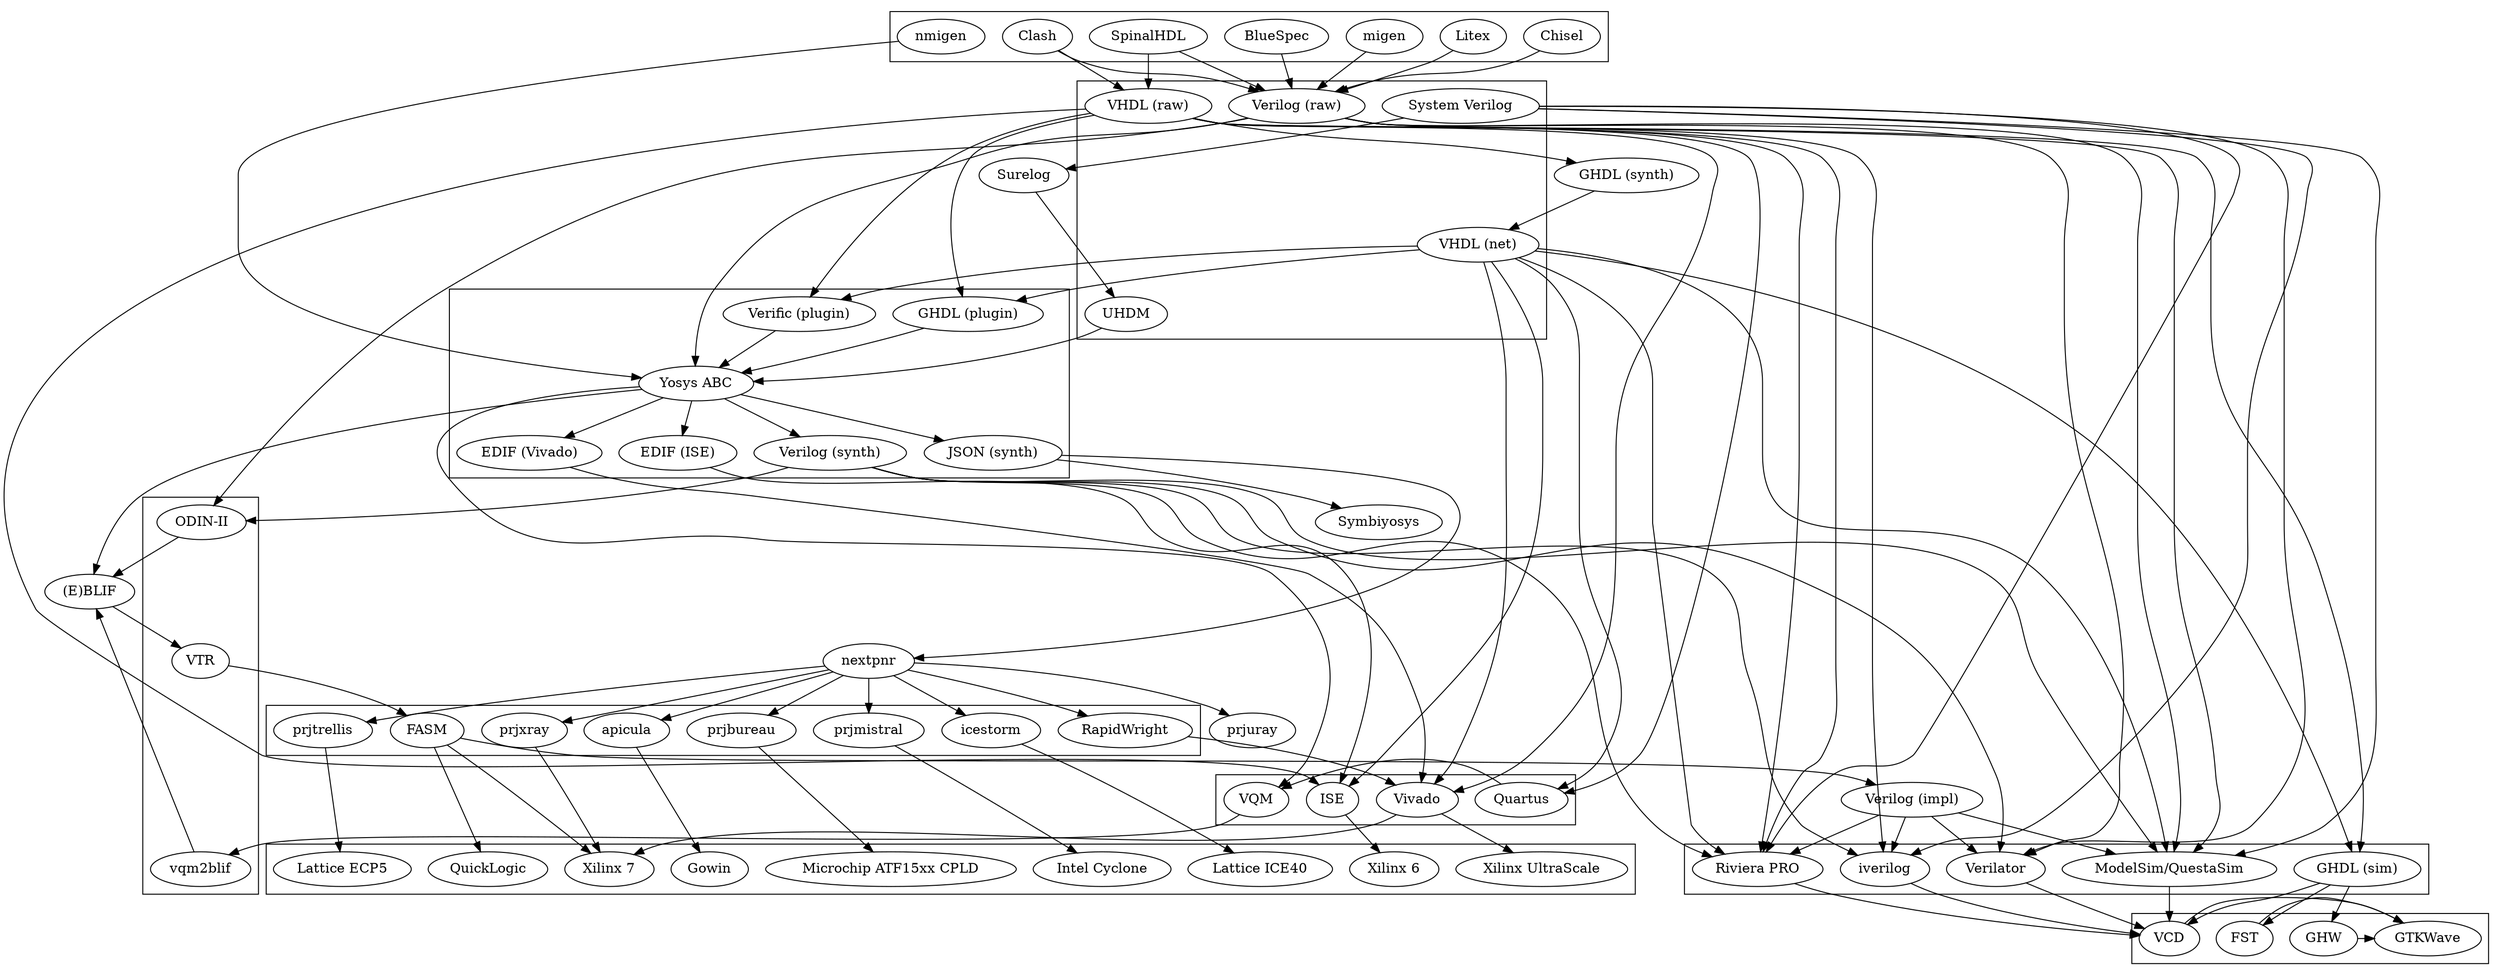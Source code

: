 digraph G {

  #splines=polyline; #curved
  newrank=true;

  subgraph cluster_lang {
      rank=same
      "BlueSpec"
      "Chisel"
      "Clash"
      "Litex"
      "migen"
      "nmigen"
      "SpinalHDL"
  }

  subgraph cluster_vtr {
      "ODIN-II"
      "vqm2blif"
      "VTR"
  }

  subgraph cluster_hdl {
      { rank=same
        "VHDL (raw)"
        "Verilog (raw)"
        "System Verilog"
      }
      "VHDL (net)"
      "UHDM"
  }

  subgraph cluster_vendor {
    rank=same
    "ISE"
    "Vivado"
    "Quartus"
    "VQM"
  }

  subgraph cluster_wave {
    rank=same
    {
      "VCD"
      "GHW"
      "FST"
    }
    "GTKWave"
  }

  subgraph cluster_devices {
      rank=same
      "Gowin"
      "Intel Cyclone"
      "Lattice ICE40"
      "Lattice ECP5"
      "QuickLogic"
      "Xilinx 7"
      "Xilinx UltraScale"
      "Xilinx 6"
      "Microchip ATF15xx CPLD"
  }

  subgraph cluster_prj {
      rank=same
      "apicula"
      "prjbureau"
      "prjmistral"
      "icestorm"
      "prjtrellis"
      "prjxray"
      "RapidWright"
      "FASM"
  }

  subgraph cluster_yosys {
      { rank=same
        "GHDL (plugin)"
        "Verific (plugin)"
      }
      "Yosys ABC"
      { rank=same
        "JSON (synth)"
        "EDIF (Vivado)"
        "EDIF (ISE)"
        "Verilog (synth)"
      }
  }

  subgraph cluster_sim {
      rank=same
      "GHDL (sim)"
      "iverilog"
      "Verilator"
      "ModelSim/QuestaSim"
      "Riviera PRO"
  }

  "nmigen" -> "Yosys ABC";
  { "Clash", "SpinalHDL"} -> { "VHDL (raw)", "Verilog (raw)" };
  { "Chisel", "BlueSpec", "migen", "Litex" } -> "Verilog (raw)";

  "VHDL (raw)" -> "GHDL (synth)" -> "VHDL (net)";
  "System Verilog" -> "Surelog" -> "UHDM";
  { "Verilog (raw)", "GHDL (plugin)", "Verific (plugin)", "UHDM" } -> "Yosys ABC";

  {
    "VHDL (raw)"
    "VHDL (net)"
  } -> {
    "GHDL (sim)"
    "GHDL (plugin)"
    "Verific (plugin)"
    "ISE"
    "Vivado"
    "Quartus"
    "ModelSim/QuestaSim"
    "Riviera PRO"
  };

  "GHDL (sim)" -> { "VCD", "GHW", "FST" } -> "GTKWave";

  {
    "Verilog (raw)"
    "Verilog (synth)"
    "Verilog (impl)"
    "System Verilog"
  } -> {
    "Verilator"
    "iverilog"
    "ModelSim/QuestaSim"
    "Riviera PRO"
  } -> "VCD";

  "Yosys ABC" -> { "Verilog (synth)", "JSON (synth)", "(E)BLIF", "EDIF (Vivado)", "EDIF (ISE)", "VQM" };
  "JSON (synth)" -> { "nextpnr", "Symbiyosys" };

  "EDIF (Vivado)" -> "Vivado" -> { "Xilinx 7", "Xilinx UltraScale" };
  "EDIF (ISE)" -> "ISE" -> "Xilinx 6";

  { "Verilog (raw)", "Verilog (synth)" } -> "ODIN-II" -> "(E)BLIF";

  "Quartus" -> "VQM" -> "vqm2blif" -> "(E)BLIF" -> "VTR" -> "FASM";

  "FASM" -> { "QuickLogic", "Xilinx 7", "Verilog (impl)" };

  "nextpnr" -> { "icestorm", "prjtrellis", "prjxray", "prjuray", "prjmistral", "apicula", "RapidWright", "prjbureau" };

  "icestorm" -> "Lattice ICE40";
  "apicula" -> "Gowin";
  "prjtrellis" -> "Lattice ECP5";
  "prjmistral" -> "Intel Cyclone";
  "prjbureau" -> "Microchip ATF15xx CPLD";
  "prjxray" -> "Xilinx 7";

  "RapidWright" -> "Vivado";
}
